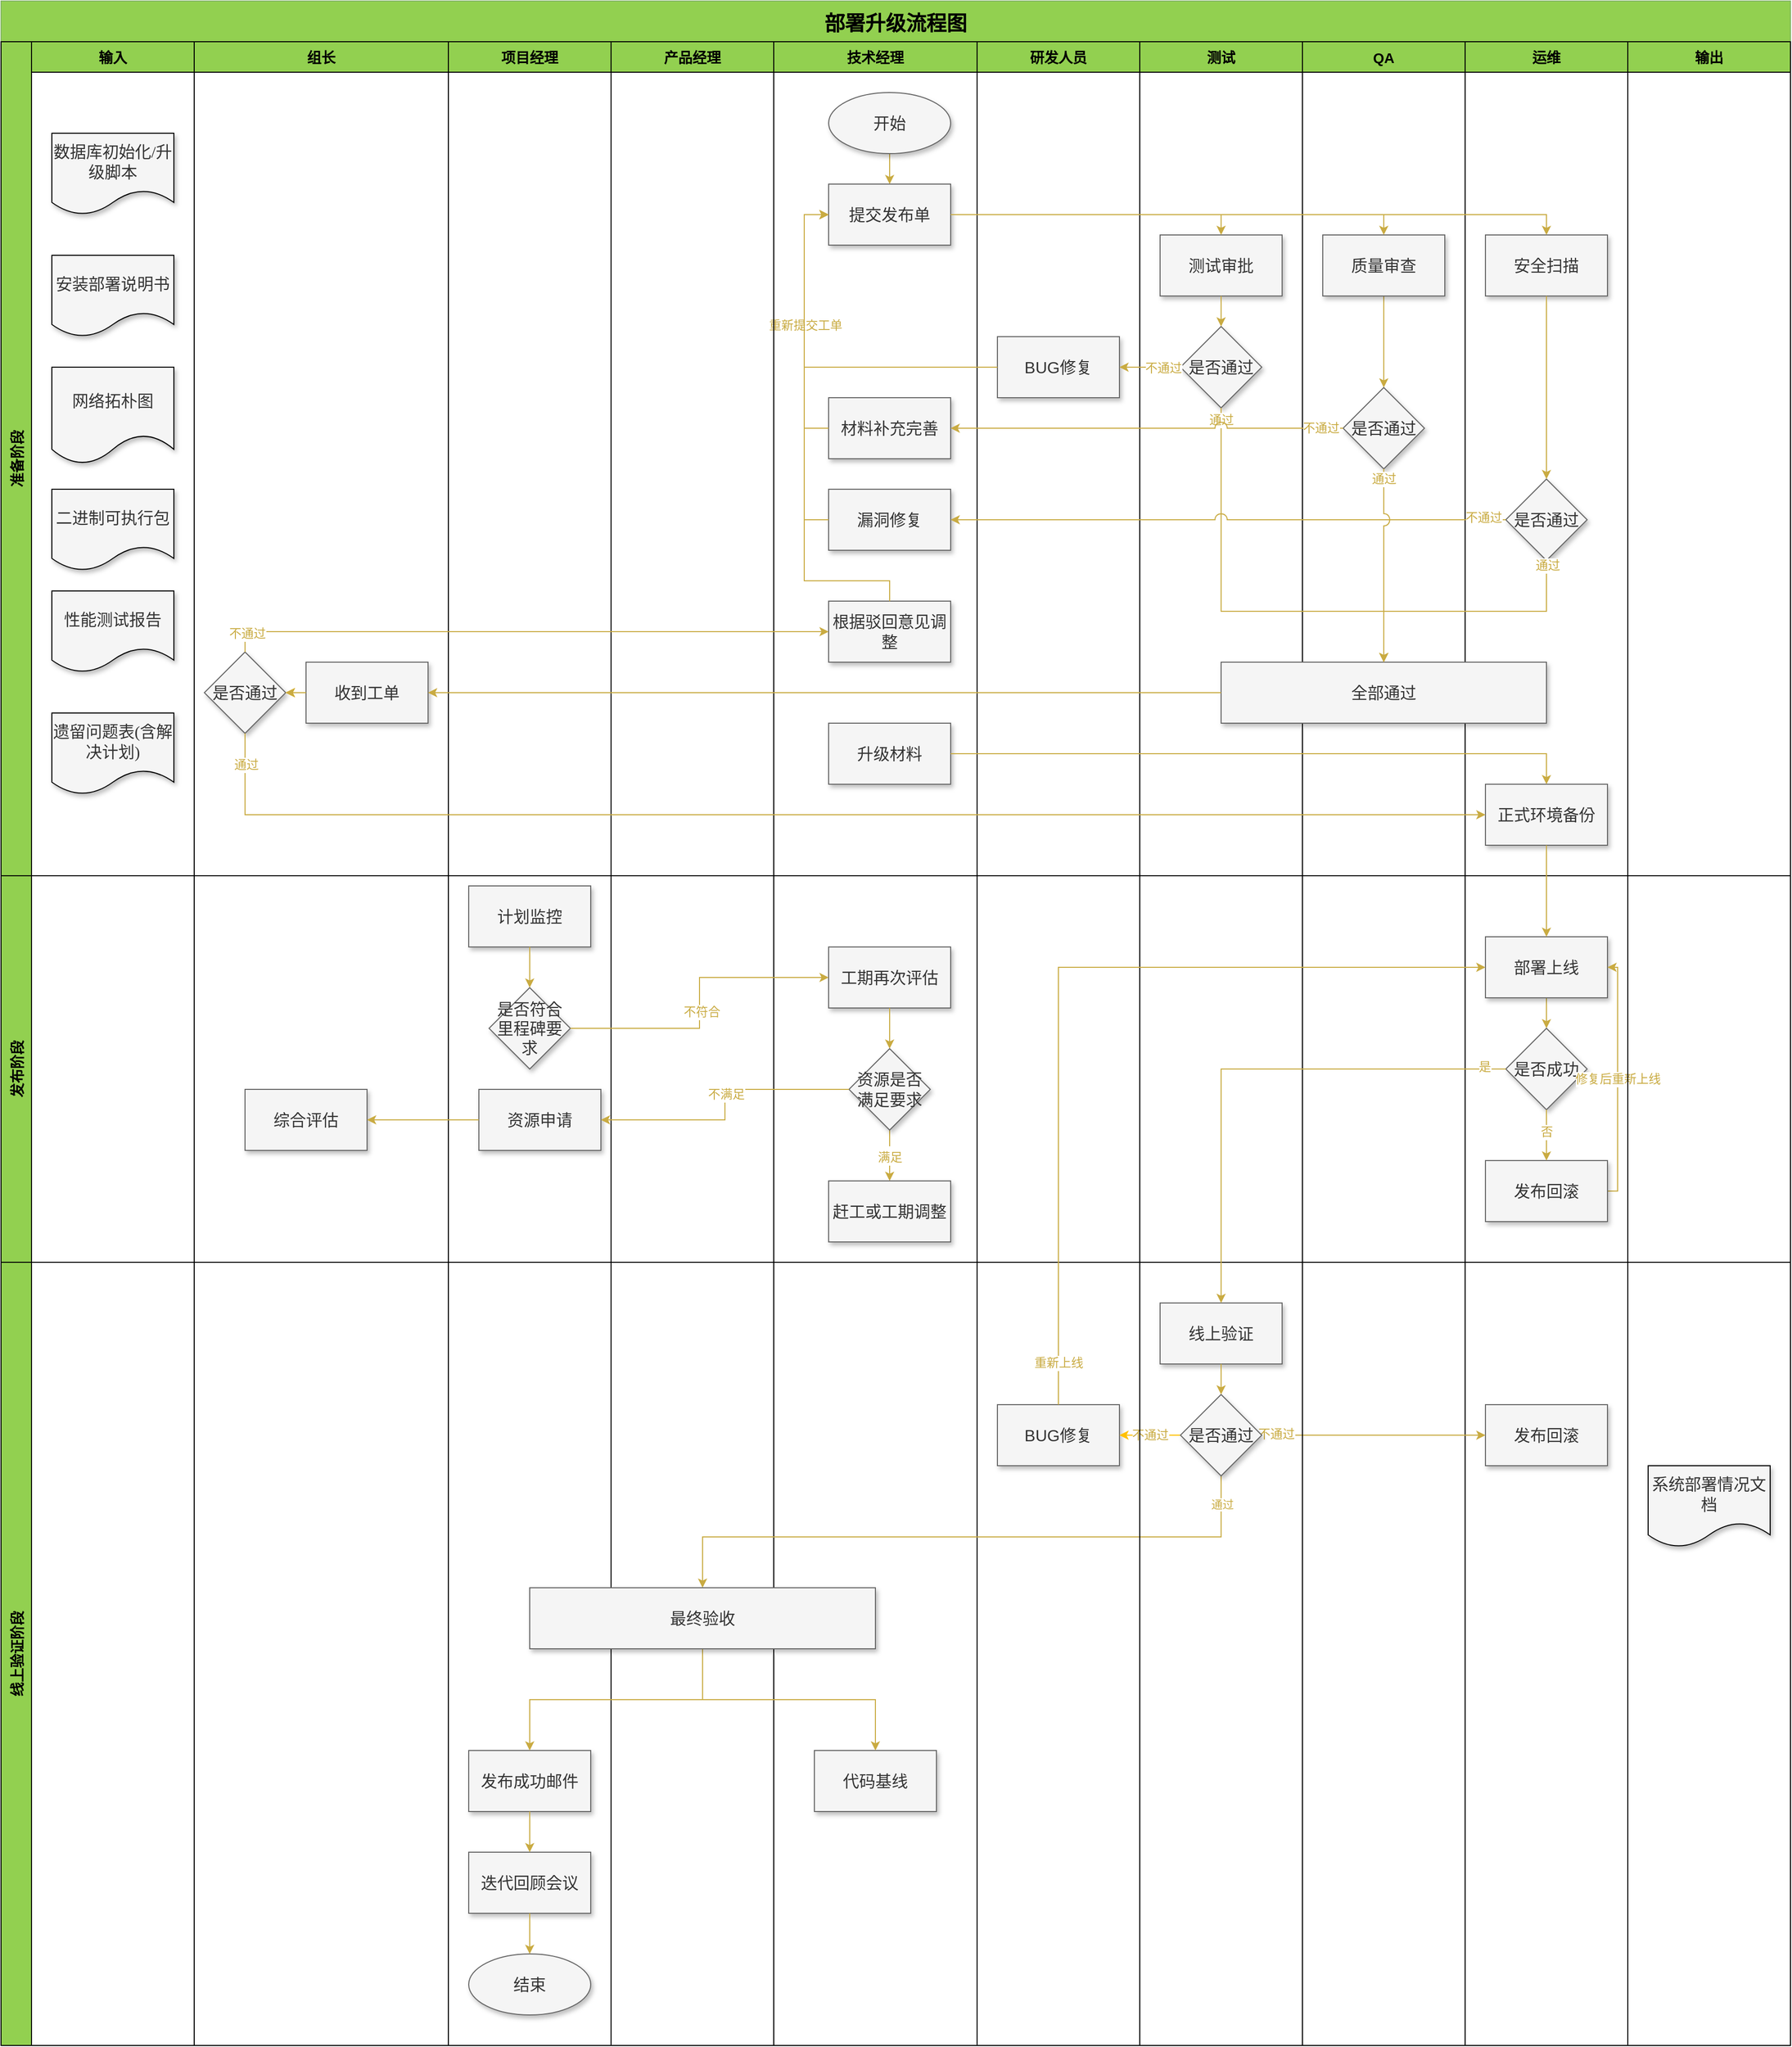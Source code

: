 <mxfile version="20.5.3" type="github">
  <diagram id="Nbi2OOFG4A7icGLgDpQb" name="第 1 页">
    <mxGraphModel dx="2253" dy="771" grid="1" gridSize="10" guides="1" tooltips="1" connect="1" arrows="1" fold="1" page="1" pageScale="1" pageWidth="827" pageHeight="1169" background="none" math="0" shadow="0">
      <root>
        <mxCell id="0" />
        <mxCell id="1" parent="0" />
        <mxCell id="kk27pRFW-uQP8ShshRhL-2" value="部署升级流程图" style="swimlane;childLayout=stackLayout;resizeParent=1;resizeParentMax=0;horizontal=1;startSize=40;horizontalStack=0;fillColor=#92D050;strokeColor=#82b366;fontSize=20;spacingTop=4;spacingBottom=4;swimlaneFillColor=none;arcSize=15;perimeterSpacing=0;gradientColor=none;spacing=2;" parent="1" vertex="1">
          <mxGeometry x="-460" y="50" width="1760" height="2010" as="geometry">
            <mxRectangle x="220" y="250" width="100" height="30" as="alternateBounds" />
          </mxGeometry>
        </mxCell>
        <mxCell id="kk27pRFW-uQP8ShshRhL-3" value="准备阶段" style="swimlane;startSize=30;horizontal=0;fillColor=#92D050;fontSize=14;" parent="kk27pRFW-uQP8ShshRhL-2" vertex="1">
          <mxGeometry y="40" width="1760" height="820" as="geometry" />
        </mxCell>
        <mxCell id="kk27pRFW-uQP8ShshRhL-10" value="技术经理" style="swimlane;fillColor=#92D050;fontSize=14;startSize=30;" parent="kk27pRFW-uQP8ShshRhL-3" vertex="1">
          <mxGeometry x="760" width="200" height="820" as="geometry" />
        </mxCell>
        <mxCell id="OawIMf_CP--zUOg47wnV-19" value="" style="edgeStyle=orthogonalEdgeStyle;rounded=0;orthogonalLoop=1;jettySize=auto;html=1;strokeColor=#C9AB42;" parent="kk27pRFW-uQP8ShshRhL-10" source="OawIMf_CP--zUOg47wnV-17" target="OawIMf_CP--zUOg47wnV-18" edge="1">
          <mxGeometry relative="1" as="geometry" />
        </mxCell>
        <mxCell id="OawIMf_CP--zUOg47wnV-17" value="&lt;font data-font-src=&quot;https://fonts.cdnfonts.com/s/62899/chinese.msyh.woff&quot; face=&quot;Microsoft YaHei-2&quot; style=&quot;font-size: 16px;&quot;&gt;开始&lt;/font&gt;" style="ellipse;whiteSpace=wrap;html=1;shadow=1;sketch=0;fillColor=#f5f5f5;fontColor=#333333;strokeColor=#666666;" parent="kk27pRFW-uQP8ShshRhL-10" vertex="1">
          <mxGeometry x="54" y="50" width="120" height="60" as="geometry" />
        </mxCell>
        <mxCell id="OawIMf_CP--zUOg47wnV-18" value="&lt;font data-font-src=&quot;https://fonts.cdnfonts.com/s/62899/chinese.msyh.woff&quot; face=&quot;Microsoft YaHei-2&quot; style=&quot;font-size: 16px;&quot;&gt;提交发布单&lt;/font&gt;" style="whiteSpace=wrap;html=1;shadow=1;fillColor=#f5f5f5;fontColor=#333333;strokeColor=#666666;" parent="kk27pRFW-uQP8ShshRhL-10" vertex="1">
          <mxGeometry x="54" y="140" width="120" height="60" as="geometry" />
        </mxCell>
        <mxCell id="OawIMf_CP--zUOg47wnV-43" value="&lt;font data-font-src=&quot;https://fonts.cdnfonts.com/s/62899/chinese.msyh.woff&quot; face=&quot;Microsoft YaHei-2&quot; style=&quot;font-size: 16px;&quot;&gt;材料补充完善&lt;/font&gt;" style="whiteSpace=wrap;html=1;fillColor=#f5f5f5;strokeColor=#666666;fontColor=#333333;shadow=1;" parent="kk27pRFW-uQP8ShshRhL-10" vertex="1">
          <mxGeometry x="54" y="350" width="120" height="60" as="geometry" />
        </mxCell>
        <mxCell id="OawIMf_CP--zUOg47wnV-46" value="&lt;font style=&quot;font-size: 16px;&quot;&gt;漏洞修复&lt;/font&gt;" style="whiteSpace=wrap;html=1;fillColor=#f5f5f5;strokeColor=#666666;fontColor=#333333;shadow=1;" parent="kk27pRFW-uQP8ShshRhL-10" vertex="1">
          <mxGeometry x="54" y="440" width="120" height="60" as="geometry" />
        </mxCell>
        <mxCell id="OawIMf_CP--zUOg47wnV-62" value="&lt;font style=&quot;font-size: 16px;&quot;&gt;根据驳回意见调整&lt;/font&gt;" style="whiteSpace=wrap;html=1;fillColor=#f5f5f5;strokeColor=#666666;fontColor=#333333;shadow=1;" parent="kk27pRFW-uQP8ShshRhL-10" vertex="1">
          <mxGeometry x="54" y="550" width="120" height="60" as="geometry" />
        </mxCell>
        <mxCell id="OawIMf_CP--zUOg47wnV-69" value="&lt;font style=&quot;font-size: 16px;&quot;&gt;升级材料&lt;/font&gt;" style="whiteSpace=wrap;html=1;fillColor=#f5f5f5;strokeColor=#666666;fontColor=#333333;shadow=1;" parent="kk27pRFW-uQP8ShshRhL-10" vertex="1">
          <mxGeometry x="54" y="670" width="120" height="60" as="geometry" />
        </mxCell>
        <mxCell id="OawIMf_CP--zUOg47wnV-64" style="edgeStyle=orthogonalEdgeStyle;rounded=0;jumpStyle=arc;jumpSize=12;orthogonalLoop=1;jettySize=auto;html=1;exitX=0.5;exitY=0;exitDx=0;exitDy=0;strokeColor=#C9AB42;fontSize=12;fontColor=#FFC000;entryX=0;entryY=0.5;entryDx=0;entryDy=0;" parent="kk27pRFW-uQP8ShshRhL-10" source="OawIMf_CP--zUOg47wnV-62" target="OawIMf_CP--zUOg47wnV-18" edge="1">
          <mxGeometry relative="1" as="geometry">
            <mxPoint x="20" y="240" as="targetPoint" />
            <Array as="points">
              <mxPoint x="114" y="530" />
              <mxPoint x="30" y="530" />
              <mxPoint x="30" y="170" />
            </Array>
          </mxGeometry>
        </mxCell>
        <mxCell id="OawIMf_CP--zUOg47wnV-55" style="edgeStyle=orthogonalEdgeStyle;rounded=0;jumpStyle=arc;jumpSize=12;orthogonalLoop=1;jettySize=auto;html=1;exitX=0;exitY=0.5;exitDx=0;exitDy=0;strokeColor=#C9AB42;fontSize=12;fontColor=#FFC000;entryX=0;entryY=0.5;entryDx=0;entryDy=0;" parent="kk27pRFW-uQP8ShshRhL-10" source="OawIMf_CP--zUOg47wnV-43" target="OawIMf_CP--zUOg47wnV-18" edge="1">
          <mxGeometry relative="1" as="geometry">
            <mxPoint x="20" y="240" as="targetPoint" />
            <Array as="points">
              <mxPoint x="30" y="380" />
              <mxPoint x="30" y="170" />
            </Array>
          </mxGeometry>
        </mxCell>
        <mxCell id="OawIMf_CP--zUOg47wnV-56" value="重新提交工单" style="edgeLabel;html=1;align=center;verticalAlign=middle;resizable=0;points=[];fontSize=12;fontColor=#C9AB42;" parent="OawIMf_CP--zUOg47wnV-55" vertex="1" connectable="0">
          <mxGeometry x="-0.032" y="-1" relative="1" as="geometry">
            <mxPoint as="offset" />
          </mxGeometry>
        </mxCell>
        <mxCell id="OawIMf_CP--zUOg47wnV-54" style="edgeStyle=orthogonalEdgeStyle;rounded=0;jumpStyle=arc;jumpSize=12;orthogonalLoop=1;jettySize=auto;html=1;exitX=0;exitY=0.5;exitDx=0;exitDy=0;strokeColor=#C9AB42;fontSize=12;fontColor=#FFC000;" parent="kk27pRFW-uQP8ShshRhL-10" source="OawIMf_CP--zUOg47wnV-46" target="OawIMf_CP--zUOg47wnV-18" edge="1">
          <mxGeometry relative="1" as="geometry">
            <mxPoint x="60" y="170" as="targetPoint" />
            <Array as="points">
              <mxPoint x="30" y="470" />
              <mxPoint x="30" y="170" />
            </Array>
          </mxGeometry>
        </mxCell>
        <mxCell id="kk27pRFW-uQP8ShshRhL-17" value="研发人员" style="swimlane;fillColor=#92D050;fontSize=14;startSize=30;" parent="kk27pRFW-uQP8ShshRhL-3" vertex="1">
          <mxGeometry x="960" width="160" height="820" as="geometry" />
        </mxCell>
        <mxCell id="OawIMf_CP--zUOg47wnV-38" value="&lt;font style=&quot;font-size: 16px;&quot;&gt;BUG修复&lt;/font&gt;" style="whiteSpace=wrap;html=1;fillColor=#f5f5f5;strokeColor=#666666;fontColor=#333333;shadow=1;" parent="kk27pRFW-uQP8ShshRhL-17" vertex="1">
          <mxGeometry x="20" y="290" width="120" height="60" as="geometry" />
        </mxCell>
        <mxCell id="kk27pRFW-uQP8ShshRhL-18" value="测试" style="swimlane;fillColor=#92D050;fontSize=14;startSize=30;" parent="kk27pRFW-uQP8ShshRhL-3" vertex="1">
          <mxGeometry x="1120" width="160" height="820" as="geometry" />
        </mxCell>
        <mxCell id="OawIMf_CP--zUOg47wnV-20" value="&lt;font style=&quot;font-size: 16px;&quot;&gt;测试审批&lt;/font&gt;" style="whiteSpace=wrap;html=1;fillColor=#f5f5f5;strokeColor=#666666;fontColor=#333333;shadow=1;" parent="kk27pRFW-uQP8ShshRhL-18" vertex="1">
          <mxGeometry x="20" y="190" width="120" height="60" as="geometry" />
        </mxCell>
        <mxCell id="OawIMf_CP--zUOg47wnV-26" value="&lt;font style=&quot;font-size: 16px;&quot;&gt;是否通过&lt;/font&gt;" style="rhombus;whiteSpace=wrap;html=1;fillColor=#f5f5f5;strokeColor=#666666;fontColor=#333333;shadow=1;" parent="kk27pRFW-uQP8ShshRhL-18" vertex="1">
          <mxGeometry x="40" y="280" width="80" height="80" as="geometry" />
        </mxCell>
        <mxCell id="OawIMf_CP--zUOg47wnV-27" value="" style="edgeStyle=orthogonalEdgeStyle;rounded=0;orthogonalLoop=1;jettySize=auto;html=1;strokeColor=#C9AB42;" parent="kk27pRFW-uQP8ShshRhL-18" source="OawIMf_CP--zUOg47wnV-20" target="OawIMf_CP--zUOg47wnV-26" edge="1">
          <mxGeometry relative="1" as="geometry" />
        </mxCell>
        <mxCell id="kk27pRFW-uQP8ShshRhL-19" value="运维" style="swimlane;fillColor=#92D050;fontSize=14;startSize=30;" parent="kk27pRFW-uQP8ShshRhL-3" vertex="1">
          <mxGeometry x="1440" width="160" height="820" as="geometry" />
        </mxCell>
        <mxCell id="OawIMf_CP--zUOg47wnV-24" value="&lt;font style=&quot;font-size: 16px;&quot;&gt;安全扫描&lt;/font&gt;" style="whiteSpace=wrap;html=1;fillColor=#f5f5f5;strokeColor=#666666;fontColor=#333333;shadow=1;" parent="kk27pRFW-uQP8ShshRhL-19" vertex="1">
          <mxGeometry x="20" y="190" width="120" height="60" as="geometry" />
        </mxCell>
        <mxCell id="OawIMf_CP--zUOg47wnV-30" value="&lt;font style=&quot;font-size: 16px;&quot;&gt;是否通过&lt;/font&gt;" style="rhombus;whiteSpace=wrap;html=1;fillColor=#f5f5f5;strokeColor=#666666;fontColor=#333333;shadow=1;" parent="kk27pRFW-uQP8ShshRhL-19" vertex="1">
          <mxGeometry x="40" y="430" width="80" height="80" as="geometry" />
        </mxCell>
        <mxCell id="OawIMf_CP--zUOg47wnV-31" value="" style="edgeStyle=orthogonalEdgeStyle;rounded=0;orthogonalLoop=1;jettySize=auto;html=1;strokeColor=#C9AB42;" parent="kk27pRFW-uQP8ShshRhL-19" source="OawIMf_CP--zUOg47wnV-24" target="OawIMf_CP--zUOg47wnV-30" edge="1">
          <mxGeometry relative="1" as="geometry" />
        </mxCell>
        <mxCell id="OawIMf_CP--zUOg47wnV-67" value="&lt;font style=&quot;font-size: 16px;&quot;&gt;正式环境备份&lt;/font&gt;" style="whiteSpace=wrap;html=1;fillColor=#f5f5f5;strokeColor=#666666;fontColor=#333333;shadow=1;" parent="kk27pRFW-uQP8ShshRhL-19" vertex="1">
          <mxGeometry x="20" y="730" width="120" height="60" as="geometry" />
        </mxCell>
        <mxCell id="kk27pRFW-uQP8ShshRhL-20" value="QA" style="swimlane;fillColor=#92D050;fontSize=14;startSize=30;" parent="kk27pRFW-uQP8ShshRhL-3" vertex="1">
          <mxGeometry x="1280" width="160" height="820" as="geometry" />
        </mxCell>
        <mxCell id="OawIMf_CP--zUOg47wnV-29" value="" style="edgeStyle=orthogonalEdgeStyle;rounded=0;orthogonalLoop=1;jettySize=auto;html=1;strokeColor=#C9AB42;" parent="kk27pRFW-uQP8ShshRhL-20" source="OawIMf_CP--zUOg47wnV-22" target="OawIMf_CP--zUOg47wnV-28" edge="1">
          <mxGeometry relative="1" as="geometry" />
        </mxCell>
        <mxCell id="OawIMf_CP--zUOg47wnV-22" value="&lt;font style=&quot;font-size: 16px;&quot;&gt;质量审查&lt;/font&gt;" style="whiteSpace=wrap;html=1;fillColor=#f5f5f5;strokeColor=#666666;fontColor=#333333;shadow=1;" parent="kk27pRFW-uQP8ShshRhL-20" vertex="1">
          <mxGeometry x="20" y="190" width="120" height="60" as="geometry" />
        </mxCell>
        <mxCell id="OawIMf_CP--zUOg47wnV-28" value="&lt;font style=&quot;font-size: 16px;&quot;&gt;是否通过&lt;/font&gt;" style="rhombus;whiteSpace=wrap;html=1;fillColor=#f5f5f5;strokeColor=#666666;fontColor=#333333;shadow=1;" parent="kk27pRFW-uQP8ShshRhL-20" vertex="1">
          <mxGeometry x="40" y="340" width="80" height="80" as="geometry" />
        </mxCell>
        <mxCell id="OawIMf_CP--zUOg47wnV-260" value="&lt;font style=&quot;font-size: 16px;&quot;&gt;全部通过&lt;/font&gt;" style="whiteSpace=wrap;html=1;fillColor=#f5f5f5;strokeColor=#666666;fontColor=#333333;shadow=1;" parent="kk27pRFW-uQP8ShshRhL-20" vertex="1">
          <mxGeometry x="-80" y="610" width="320" height="60" as="geometry" />
        </mxCell>
        <mxCell id="OawIMf_CP--zUOg47wnV-10" value="项目经理" style="swimlane;fillColor=#92D050;fontSize=14;startSize=30;" parent="kk27pRFW-uQP8ShshRhL-3" vertex="1">
          <mxGeometry x="440" width="160" height="820" as="geometry" />
        </mxCell>
        <mxCell id="OawIMf_CP--zUOg47wnV-11" value="产品经理" style="swimlane;fillColor=#92D050;fontSize=14;startSize=30;" parent="kk27pRFW-uQP8ShshRhL-3" vertex="1">
          <mxGeometry x="600" width="160" height="820" as="geometry" />
        </mxCell>
        <mxCell id="OawIMf_CP--zUOg47wnV-12" value="输入" style="swimlane;startSize=30;fillColor=#92D050;fontSize=14;" parent="kk27pRFW-uQP8ShshRhL-3" vertex="1">
          <mxGeometry x="30" width="160" height="820" as="geometry" />
        </mxCell>
        <mxCell id="OawIMf_CP--zUOg47wnV-246" value="&lt;font face=&quot;Microsoft YaHei-2&quot; data-font-src=&quot;https://fonts.cdnfonts.com/s/62899/chinese.msyh.woff&quot; style=&quot;font-size: 16px;&quot; color=&quot;#333333&quot;&gt;数据库初始化/升级脚本&lt;/font&gt;" style="shape=document;whiteSpace=wrap;html=1;boundedLbl=1;shadow=1;sketch=0;fontSize=12;fontColor=#FFC000;fillColor=#F5F5F5;" parent="OawIMf_CP--zUOg47wnV-12" vertex="1">
          <mxGeometry x="20" y="90" width="120" height="80" as="geometry" />
        </mxCell>
        <mxCell id="OawIMf_CP--zUOg47wnV-247" value="&lt;font face=&quot;Microsoft YaHei-2&quot; data-font-src=&quot;https://fonts.cdnfonts.com/s/62899/chinese.msyh.woff&quot; style=&quot;font-size: 16px;&quot; color=&quot;#333333&quot;&gt;安装部署说明书&lt;/font&gt;" style="shape=document;whiteSpace=wrap;html=1;boundedLbl=1;shadow=1;sketch=0;fontSize=12;fontColor=#FFC000;fillColor=#F5F5F5;" parent="OawIMf_CP--zUOg47wnV-12" vertex="1">
          <mxGeometry x="20" y="210" width="120" height="80" as="geometry" />
        </mxCell>
        <mxCell id="OawIMf_CP--zUOg47wnV-248" value="&lt;font face=&quot;Microsoft YaHei-2&quot; data-font-src=&quot;https://fonts.cdnfonts.com/s/62899/chinese.msyh.woff&quot; style=&quot;font-size: 16px;&quot; color=&quot;#333333&quot;&gt;网络拓朴图&lt;/font&gt;" style="shape=document;whiteSpace=wrap;html=1;boundedLbl=1;shadow=1;sketch=0;fontSize=12;fontColor=#FFC000;fillColor=#F5F5F5;" parent="OawIMf_CP--zUOg47wnV-12" vertex="1">
          <mxGeometry x="20" y="320" width="120" height="95" as="geometry" />
        </mxCell>
        <mxCell id="OawIMf_CP--zUOg47wnV-249" value="&lt;font face=&quot;Microsoft YaHei-2&quot; data-font-src=&quot;https://fonts.cdnfonts.com/s/62899/chinese.msyh.woff&quot; style=&quot;font-size: 16px;&quot; color=&quot;#333333&quot;&gt;二进制可执行包&lt;/font&gt;" style="shape=document;whiteSpace=wrap;html=1;boundedLbl=1;shadow=1;sketch=0;fontSize=12;fontColor=#FFC000;fillColor=#F5F5F5;" parent="OawIMf_CP--zUOg47wnV-12" vertex="1">
          <mxGeometry x="20" y="440" width="120" height="80" as="geometry" />
        </mxCell>
        <mxCell id="OawIMf_CP--zUOg47wnV-250" value="&lt;font face=&quot;Microsoft YaHei-2&quot; data-font-src=&quot;https://fonts.cdnfonts.com/s/62899/chinese.msyh.woff&quot; style=&quot;font-size: 16px;&quot; color=&quot;#333333&quot;&gt;性能测试报告&lt;/font&gt;" style="shape=document;whiteSpace=wrap;html=1;boundedLbl=1;shadow=1;sketch=0;fontSize=12;fontColor=#FFC000;fillColor=#F5F5F5;" parent="OawIMf_CP--zUOg47wnV-12" vertex="1">
          <mxGeometry x="20" y="540" width="120" height="80" as="geometry" />
        </mxCell>
        <mxCell id="OawIMf_CP--zUOg47wnV-251" value="&lt;font face=&quot;Microsoft YaHei-2&quot; data-font-src=&quot;https://fonts.cdnfonts.com/s/62899/chinese.msyh.woff&quot; style=&quot;font-size: 16px;&quot; color=&quot;#333333&quot;&gt;遗留问题表(含解决计划)&lt;/font&gt;" style="shape=document;whiteSpace=wrap;html=1;boundedLbl=1;shadow=1;sketch=0;fontSize=12;fontColor=#FFC000;fillColor=#F5F5F5;" parent="OawIMf_CP--zUOg47wnV-12" vertex="1">
          <mxGeometry x="20" y="660" width="120" height="80" as="geometry" />
        </mxCell>
        <mxCell id="OawIMf_CP--zUOg47wnV-13" value="输出" style="swimlane;fillColor=#92D050;fontSize=14;startSize=30;" parent="kk27pRFW-uQP8ShshRhL-3" vertex="1">
          <mxGeometry x="1600" width="160" height="820" as="geometry" />
        </mxCell>
        <mxCell id="OawIMf_CP--zUOg47wnV-14" value="组长" style="swimlane;startSize=30;fillColor=#92D050;fontSize=14;" parent="kk27pRFW-uQP8ShshRhL-3" vertex="1">
          <mxGeometry x="190" width="250" height="820" as="geometry" />
        </mxCell>
        <mxCell id="OawIMf_CP--zUOg47wnV-61" value="" style="edgeStyle=orthogonalEdgeStyle;rounded=0;jumpStyle=arc;jumpSize=12;orthogonalLoop=1;jettySize=auto;html=1;strokeColor=#FFC000;fontSize=12;fontColor=#FFC000;" parent="OawIMf_CP--zUOg47wnV-14" source="OawIMf_CP--zUOg47wnV-32" target="OawIMf_CP--zUOg47wnV-36" edge="1">
          <mxGeometry relative="1" as="geometry" />
        </mxCell>
        <mxCell id="OawIMf_CP--zUOg47wnV-263" value="" style="edgeStyle=orthogonalEdgeStyle;rounded=0;jumpStyle=arc;jumpSize=12;orthogonalLoop=1;jettySize=auto;html=1;strokeColor=#FFC000;fontFamily=Microsoft YaHei-2;fontSource=https%3A%2F%2Ffonts.cdnfonts.com%2Fs%2F62899%2Fchinese.msyh.woff;fontSize=16;fontColor=#333333;" parent="OawIMf_CP--zUOg47wnV-14" source="OawIMf_CP--zUOg47wnV-32" target="OawIMf_CP--zUOg47wnV-36" edge="1">
          <mxGeometry relative="1" as="geometry" />
        </mxCell>
        <mxCell id="OawIMf_CP--zUOg47wnV-32" value="&lt;font face=&quot;Microsoft YaHei-2&quot; data-font-src=&quot;https://fonts.cdnfonts.com/s/62899/chinese.msyh.woff&quot; style=&quot;font-size: 16px;&quot;&gt;收到工单&lt;/font&gt;" style="whiteSpace=wrap;html=1;fillColor=#f5f5f5;strokeColor=#666666;fontColor=#333333;shadow=1;" parent="OawIMf_CP--zUOg47wnV-14" vertex="1">
          <mxGeometry x="110" y="610" width="120" height="60" as="geometry" />
        </mxCell>
        <mxCell id="OawIMf_CP--zUOg47wnV-36" value="&lt;font face=&quot;Microsoft YaHei-2&quot; style=&quot;font-size: 16px;&quot; data-font-src=&quot;https://fonts.cdnfonts.com/s/62899/chinese.msyh.woff&quot;&gt;是否通过&lt;/font&gt;" style="rhombus;whiteSpace=wrap;html=1;fillColor=#f5f5f5;strokeColor=#666666;fontColor=#333333;shadow=1;" parent="OawIMf_CP--zUOg47wnV-14" vertex="1">
          <mxGeometry x="10" y="600" width="80" height="80" as="geometry" />
        </mxCell>
        <mxCell id="OawIMf_CP--zUOg47wnV-37" value="" style="edgeStyle=orthogonalEdgeStyle;rounded=0;orthogonalLoop=1;jettySize=auto;html=1;strokeColor=#C9AB42;fontSize=20;" parent="OawIMf_CP--zUOg47wnV-14" source="OawIMf_CP--zUOg47wnV-32" target="OawIMf_CP--zUOg47wnV-36" edge="1">
          <mxGeometry relative="1" as="geometry" />
        </mxCell>
        <mxCell id="OawIMf_CP--zUOg47wnV-21" value="" style="edgeStyle=orthogonalEdgeStyle;rounded=0;orthogonalLoop=1;jettySize=auto;html=1;strokeColor=#C9AB42;jumpStyle=arc;jumpSize=12;" parent="kk27pRFW-uQP8ShshRhL-3" source="OawIMf_CP--zUOg47wnV-18" target="OawIMf_CP--zUOg47wnV-20" edge="1">
          <mxGeometry relative="1" as="geometry">
            <Array as="points">
              <mxPoint x="1200" y="170" />
            </Array>
          </mxGeometry>
        </mxCell>
        <mxCell id="OawIMf_CP--zUOg47wnV-23" value="" style="edgeStyle=orthogonalEdgeStyle;rounded=0;orthogonalLoop=1;jettySize=auto;html=1;strokeColor=#C9AB42;entryX=0.5;entryY=0;entryDx=0;entryDy=0;jumpStyle=arc;jumpSize=12;" parent="kk27pRFW-uQP8ShshRhL-3" source="OawIMf_CP--zUOg47wnV-18" target="OawIMf_CP--zUOg47wnV-22" edge="1">
          <mxGeometry relative="1" as="geometry" />
        </mxCell>
        <mxCell id="OawIMf_CP--zUOg47wnV-25" value="" style="edgeStyle=orthogonalEdgeStyle;rounded=0;orthogonalLoop=1;jettySize=auto;html=1;strokeColor=#C9AB42;jumpStyle=arc;jumpSize=12;" parent="kk27pRFW-uQP8ShshRhL-3" source="OawIMf_CP--zUOg47wnV-18" target="OawIMf_CP--zUOg47wnV-24" edge="1">
          <mxGeometry relative="1" as="geometry">
            <Array as="points">
              <mxPoint x="1520" y="170" />
            </Array>
          </mxGeometry>
        </mxCell>
        <mxCell id="OawIMf_CP--zUOg47wnV-33" value="" style="edgeStyle=orthogonalEdgeStyle;rounded=0;orthogonalLoop=1;jettySize=auto;html=1;strokeColor=#C9AB42;fontSize=20;" parent="kk27pRFW-uQP8ShshRhL-3" source="OawIMf_CP--zUOg47wnV-26" edge="1">
          <mxGeometry relative="1" as="geometry">
            <mxPoint x="1360" y="610" as="targetPoint" />
            <Array as="points">
              <mxPoint x="1200" y="560" />
              <mxPoint x="1360" y="560" />
            </Array>
          </mxGeometry>
        </mxCell>
        <mxCell id="OawIMf_CP--zUOg47wnV-50" value="通过" style="edgeLabel;html=1;align=center;verticalAlign=middle;resizable=0;points=[];fontSize=12;fontColor=#C9AB42;" parent="OawIMf_CP--zUOg47wnV-33" vertex="1" connectable="0">
          <mxGeometry x="-0.944" relative="1" as="geometry">
            <mxPoint as="offset" />
          </mxGeometry>
        </mxCell>
        <mxCell id="OawIMf_CP--zUOg47wnV-39" value="" style="edgeStyle=orthogonalEdgeStyle;rounded=0;orthogonalLoop=1;jettySize=auto;html=1;strokeColor=#C9AB42;fontSize=20;" parent="kk27pRFW-uQP8ShshRhL-3" source="OawIMf_CP--zUOg47wnV-26" target="OawIMf_CP--zUOg47wnV-38" edge="1">
          <mxGeometry relative="1" as="geometry" />
        </mxCell>
        <mxCell id="OawIMf_CP--zUOg47wnV-42" value="不通过" style="edgeLabel;html=1;align=center;verticalAlign=middle;resizable=0;points=[];fontSize=12;fontColor=#C9AB42;" parent="OawIMf_CP--zUOg47wnV-39" vertex="1" connectable="0">
          <mxGeometry x="-0.42" y="1" relative="1" as="geometry">
            <mxPoint as="offset" />
          </mxGeometry>
        </mxCell>
        <mxCell id="OawIMf_CP--zUOg47wnV-40" style="edgeStyle=orthogonalEdgeStyle;rounded=0;orthogonalLoop=1;jettySize=auto;html=1;exitX=0;exitY=0.5;exitDx=0;exitDy=0;strokeColor=#C9AB42;fontSize=20;entryX=0;entryY=0.5;entryDx=0;entryDy=0;" parent="kk27pRFW-uQP8ShshRhL-3" source="OawIMf_CP--zUOg47wnV-38" target="OawIMf_CP--zUOg47wnV-18" edge="1">
          <mxGeometry relative="1" as="geometry">
            <mxPoint x="1010" y="210" as="targetPoint" />
            <Array as="points">
              <mxPoint x="790" y="320" />
              <mxPoint x="790" y="170" />
            </Array>
          </mxGeometry>
        </mxCell>
        <mxCell id="OawIMf_CP--zUOg47wnV-44" value="" style="edgeStyle=orthogonalEdgeStyle;rounded=0;orthogonalLoop=1;jettySize=auto;html=1;strokeColor=#C9AB42;fontSize=12;fontColor=#FFC000;jumpStyle=arc;jumpSize=12;" parent="kk27pRFW-uQP8ShshRhL-3" source="OawIMf_CP--zUOg47wnV-28" target="OawIMf_CP--zUOg47wnV-43" edge="1">
          <mxGeometry relative="1" as="geometry" />
        </mxCell>
        <mxCell id="OawIMf_CP--zUOg47wnV-45" value="不通过" style="edgeLabel;html=1;align=center;verticalAlign=middle;resizable=0;points=[];fontSize=12;fontColor=#C9AB42;" parent="OawIMf_CP--zUOg47wnV-44" vertex="1" connectable="0">
          <mxGeometry x="-0.885" relative="1" as="geometry">
            <mxPoint as="offset" />
          </mxGeometry>
        </mxCell>
        <mxCell id="OawIMf_CP--zUOg47wnV-47" value="" style="edgeStyle=orthogonalEdgeStyle;rounded=0;orthogonalLoop=1;jettySize=auto;html=1;strokeColor=#C9AB42;fontSize=12;fontColor=#FFC000;jumpStyle=arc;jumpSize=12;" parent="kk27pRFW-uQP8ShshRhL-3" source="OawIMf_CP--zUOg47wnV-30" target="OawIMf_CP--zUOg47wnV-46" edge="1">
          <mxGeometry relative="1" as="geometry" />
        </mxCell>
        <mxCell id="OawIMf_CP--zUOg47wnV-48" value="不通过" style="edgeLabel;html=1;align=center;verticalAlign=middle;resizable=0;points=[];fontSize=12;fontColor=#C9AB42;" parent="OawIMf_CP--zUOg47wnV-47" vertex="1" connectable="0">
          <mxGeometry x="-0.917" y="-2" relative="1" as="geometry">
            <mxPoint as="offset" />
          </mxGeometry>
        </mxCell>
        <mxCell id="OawIMf_CP--zUOg47wnV-49" style="edgeStyle=orthogonalEdgeStyle;rounded=0;jumpStyle=arc;jumpSize=12;orthogonalLoop=1;jettySize=auto;html=1;exitX=0.5;exitY=1;exitDx=0;exitDy=0;strokeColor=#C9AB42;fontSize=12;fontColor=#FFC000;" parent="kk27pRFW-uQP8ShshRhL-3" source="OawIMf_CP--zUOg47wnV-28" edge="1">
          <mxGeometry relative="1" as="geometry">
            <mxPoint x="1360" y="610" as="targetPoint" />
          </mxGeometry>
        </mxCell>
        <mxCell id="OawIMf_CP--zUOg47wnV-51" value="通过" style="edgeLabel;html=1;align=center;verticalAlign=middle;resizable=0;points=[];fontSize=12;fontColor=#C9AB42;" parent="OawIMf_CP--zUOg47wnV-49" vertex="1" connectable="0">
          <mxGeometry x="-0.896" relative="1" as="geometry">
            <mxPoint as="offset" />
          </mxGeometry>
        </mxCell>
        <mxCell id="OawIMf_CP--zUOg47wnV-52" style="edgeStyle=orthogonalEdgeStyle;rounded=0;jumpStyle=arc;jumpSize=12;orthogonalLoop=1;jettySize=auto;html=1;exitX=0.5;exitY=1;exitDx=0;exitDy=0;strokeColor=#C9AB42;fontSize=12;fontColor=#FFC000;entryX=0.5;entryY=0;entryDx=0;entryDy=0;" parent="kk27pRFW-uQP8ShshRhL-3" source="OawIMf_CP--zUOg47wnV-30" target="OawIMf_CP--zUOg47wnV-260" edge="1">
          <mxGeometry relative="1" as="geometry">
            <mxPoint x="1040" y="590" as="targetPoint" />
          </mxGeometry>
        </mxCell>
        <mxCell id="OawIMf_CP--zUOg47wnV-53" value="通过" style="edgeLabel;html=1;align=center;verticalAlign=middle;resizable=0;points=[];fontSize=12;fontColor=#C9AB42;" parent="OawIMf_CP--zUOg47wnV-52" vertex="1" connectable="0">
          <mxGeometry x="-0.965" y="1" relative="1" as="geometry">
            <mxPoint as="offset" />
          </mxGeometry>
        </mxCell>
        <mxCell id="OawIMf_CP--zUOg47wnV-63" value="" style="edgeStyle=orthogonalEdgeStyle;rounded=0;jumpStyle=arc;jumpSize=12;orthogonalLoop=1;jettySize=auto;html=1;strokeColor=#C9AB42;fontSize=12;fontColor=#FFC000;exitX=0.5;exitY=0;exitDx=0;exitDy=0;" parent="kk27pRFW-uQP8ShshRhL-3" source="OawIMf_CP--zUOg47wnV-36" target="OawIMf_CP--zUOg47wnV-62" edge="1">
          <mxGeometry relative="1" as="geometry">
            <Array as="points">
              <mxPoint x="240" y="580" />
            </Array>
          </mxGeometry>
        </mxCell>
        <mxCell id="OawIMf_CP--zUOg47wnV-65" value="不通过" style="edgeLabel;html=1;align=center;verticalAlign=middle;resizable=0;points=[];fontSize=12;fontColor=#C9AB42;" parent="OawIMf_CP--zUOg47wnV-63" vertex="1" connectable="0">
          <mxGeometry x="-0.937" y="-2" relative="1" as="geometry">
            <mxPoint as="offset" />
          </mxGeometry>
        </mxCell>
        <mxCell id="OawIMf_CP--zUOg47wnV-68" style="edgeStyle=orthogonalEdgeStyle;rounded=0;jumpStyle=arc;jumpSize=12;orthogonalLoop=1;jettySize=auto;html=1;exitX=0.5;exitY=1;exitDx=0;exitDy=0;strokeColor=#C9AB42;fontSize=12;fontColor=#FFC000;entryX=0;entryY=0.5;entryDx=0;entryDy=0;" parent="kk27pRFW-uQP8ShshRhL-3" source="OawIMf_CP--zUOg47wnV-36" target="OawIMf_CP--zUOg47wnV-67" edge="1">
          <mxGeometry relative="1" as="geometry">
            <mxPoint x="810" y="740" as="targetPoint" />
          </mxGeometry>
        </mxCell>
        <mxCell id="OawIMf_CP--zUOg47wnV-71" value="通过" style="edgeLabel;html=1;align=center;verticalAlign=middle;resizable=0;points=[];fontSize=12;fontColor=#C9AB42;" parent="OawIMf_CP--zUOg47wnV-68" vertex="1" connectable="0">
          <mxGeometry x="-0.952" y="1" relative="1" as="geometry">
            <mxPoint as="offset" />
          </mxGeometry>
        </mxCell>
        <mxCell id="OawIMf_CP--zUOg47wnV-70" style="edgeStyle=orthogonalEdgeStyle;rounded=0;jumpStyle=arc;jumpSize=12;orthogonalLoop=1;jettySize=auto;html=1;exitX=1;exitY=0.5;exitDx=0;exitDy=0;entryX=0.5;entryY=0;entryDx=0;entryDy=0;strokeColor=#C9AB42;fontSize=12;fontColor=#FFC000;" parent="kk27pRFW-uQP8ShshRhL-3" source="OawIMf_CP--zUOg47wnV-69" target="OawIMf_CP--zUOg47wnV-67" edge="1">
          <mxGeometry relative="1" as="geometry" />
        </mxCell>
        <mxCell id="OawIMf_CP--zUOg47wnV-262" style="edgeStyle=orthogonalEdgeStyle;rounded=0;jumpStyle=arc;jumpSize=12;orthogonalLoop=1;jettySize=auto;html=1;exitX=0;exitY=0.5;exitDx=0;exitDy=0;strokeColor=#C9AB42;fontSize=14;fontColor=#333333;entryX=1;entryY=0.5;entryDx=0;entryDy=0;" parent="kk27pRFW-uQP8ShshRhL-3" source="OawIMf_CP--zUOg47wnV-260" target="OawIMf_CP--zUOg47wnV-32" edge="1">
          <mxGeometry relative="1" as="geometry">
            <mxPoint x="680" y="640" as="targetPoint" />
          </mxGeometry>
        </mxCell>
        <mxCell id="OawIMf_CP--zUOg47wnV-72" value="发布阶段" style="swimlane;startSize=30;horizontal=0;fillColor=#92D050;fontSize=14;" parent="kk27pRFW-uQP8ShshRhL-2" vertex="1">
          <mxGeometry y="860" width="1760" height="380" as="geometry" />
        </mxCell>
        <mxCell id="OawIMf_CP--zUOg47wnV-73" value="" style="swimlane;startSize=0;" parent="OawIMf_CP--zUOg47wnV-72" vertex="1">
          <mxGeometry x="760" width="200" height="380" as="geometry" />
        </mxCell>
        <mxCell id="OawIMf_CP--zUOg47wnV-74" value="" style="edgeStyle=orthogonalEdgeStyle;rounded=0;orthogonalLoop=1;jettySize=auto;html=1;strokeColor=#FFC000;" parent="OawIMf_CP--zUOg47wnV-73" edge="1">
          <mxGeometry relative="1" as="geometry">
            <mxPoint x="140" y="140" as="targetPoint" />
          </mxGeometry>
        </mxCell>
        <mxCell id="Y10VSkUCQzZNk_TaB2_W-8" value="&lt;font style=&quot;font-size: 16px;&quot;&gt;工期再次评估&lt;/font&gt;" style="whiteSpace=wrap;html=1;fillColor=#f5f5f5;strokeColor=#666666;fontColor=#333333;shadow=1;" vertex="1" parent="OawIMf_CP--zUOg47wnV-73">
          <mxGeometry x="54" y="70" width="120" height="60" as="geometry" />
        </mxCell>
        <mxCell id="Y10VSkUCQzZNk_TaB2_W-63" value="&lt;font color=&quot;#c9ab42&quot; style=&quot;font-size: 12px;&quot;&gt;满足&lt;/font&gt;" style="edgeStyle=orthogonalEdgeStyle;rounded=0;orthogonalLoop=1;jettySize=auto;html=1;exitX=0.5;exitY=1;exitDx=0;exitDy=0;entryX=0.5;entryY=0;entryDx=0;entryDy=0;fontSize=16;strokeColor=#C9AB42;" edge="1" parent="OawIMf_CP--zUOg47wnV-73" source="Y10VSkUCQzZNk_TaB2_W-11" target="Y10VSkUCQzZNk_TaB2_W-62">
          <mxGeometry relative="1" as="geometry" />
        </mxCell>
        <mxCell id="Y10VSkUCQzZNk_TaB2_W-11" value="&lt;font style=&quot;font-size: 16px;&quot;&gt;资源是否满足要求&lt;/font&gt;" style="rhombus;whiteSpace=wrap;html=1;fillColor=#f5f5f5;strokeColor=#666666;fontColor=#333333;shadow=1;" vertex="1" parent="OawIMf_CP--zUOg47wnV-73">
          <mxGeometry x="74" y="170" width="80" height="80" as="geometry" />
        </mxCell>
        <mxCell id="Y10VSkUCQzZNk_TaB2_W-12" value="" style="edgeStyle=orthogonalEdgeStyle;rounded=0;orthogonalLoop=1;jettySize=auto;html=1;fontSize=16;strokeColor=#C9AB42;" edge="1" parent="OawIMf_CP--zUOg47wnV-73" source="Y10VSkUCQzZNk_TaB2_W-8" target="Y10VSkUCQzZNk_TaB2_W-11">
          <mxGeometry relative="1" as="geometry" />
        </mxCell>
        <mxCell id="Y10VSkUCQzZNk_TaB2_W-62" value="&lt;font style=&quot;font-size: 16px;&quot;&gt;赶工或工期调整&lt;/font&gt;" style="whiteSpace=wrap;html=1;fillColor=#f5f5f5;strokeColor=#666666;fontColor=#333333;shadow=1;" vertex="1" parent="OawIMf_CP--zUOg47wnV-73">
          <mxGeometry x="54" y="300" width="120" height="60" as="geometry" />
        </mxCell>
        <mxCell id="OawIMf_CP--zUOg47wnV-81" value="" style="swimlane;startSize=0;" parent="OawIMf_CP--zUOg47wnV-72" vertex="1">
          <mxGeometry x="960" width="160" height="380" as="geometry" />
        </mxCell>
        <mxCell id="OawIMf_CP--zUOg47wnV-83" value="" style="swimlane;startSize=0;" parent="OawIMf_CP--zUOg47wnV-72" vertex="1">
          <mxGeometry x="1120" width="160" height="380" as="geometry" />
        </mxCell>
        <mxCell id="OawIMf_CP--zUOg47wnV-86" value="" style="edgeStyle=orthogonalEdgeStyle;rounded=0;orthogonalLoop=1;jettySize=auto;html=1;strokeColor=#FFC000;" parent="OawIMf_CP--zUOg47wnV-83" edge="1">
          <mxGeometry relative="1" as="geometry">
            <mxPoint x="100" y="250" as="sourcePoint" />
          </mxGeometry>
        </mxCell>
        <mxCell id="OawIMf_CP--zUOg47wnV-87" value="" style="swimlane;startSize=0;" parent="OawIMf_CP--zUOg47wnV-72" vertex="1">
          <mxGeometry x="1440" width="160" height="380" as="geometry" />
        </mxCell>
        <mxCell id="OawIMf_CP--zUOg47wnV-90" value="" style="edgeStyle=orthogonalEdgeStyle;rounded=0;orthogonalLoop=1;jettySize=auto;html=1;strokeColor=#FFC000;" parent="OawIMf_CP--zUOg47wnV-87" edge="1">
          <mxGeometry relative="1" as="geometry">
            <mxPoint x="110" y="250" as="sourcePoint" />
          </mxGeometry>
        </mxCell>
        <mxCell id="OawIMf_CP--zUOg47wnV-131" value="" style="edgeStyle=orthogonalEdgeStyle;rounded=0;jumpStyle=arc;jumpSize=12;orthogonalLoop=1;jettySize=auto;html=1;strokeColor=#C9AB42;fontSize=12;fontColor=#FFC000;" parent="OawIMf_CP--zUOg47wnV-87" source="OawIMf_CP--zUOg47wnV-127" target="OawIMf_CP--zUOg47wnV-130" edge="1">
          <mxGeometry relative="1" as="geometry" />
        </mxCell>
        <mxCell id="OawIMf_CP--zUOg47wnV-127" value="&lt;font style=&quot;font-size: 16px;&quot;&gt;部署上线&lt;/font&gt;" style="whiteSpace=wrap;html=1;fillColor=#f5f5f5;strokeColor=#666666;fontColor=#333333;shadow=1;" parent="OawIMf_CP--zUOg47wnV-87" vertex="1">
          <mxGeometry x="20" y="60" width="120" height="60" as="geometry" />
        </mxCell>
        <mxCell id="OawIMf_CP--zUOg47wnV-130" value="&lt;font style=&quot;font-size: 16px;&quot;&gt;是否成功&lt;/font&gt;" style="rhombus;whiteSpace=wrap;html=1;fillColor=#f5f5f5;strokeColor=#666666;fontColor=#333333;shadow=1;" parent="OawIMf_CP--zUOg47wnV-87" vertex="1">
          <mxGeometry x="40" y="150" width="80" height="80" as="geometry" />
        </mxCell>
        <mxCell id="OawIMf_CP--zUOg47wnV-135" value="修复后重新上线" style="edgeStyle=orthogonalEdgeStyle;rounded=0;jumpStyle=arc;jumpSize=12;orthogonalLoop=1;jettySize=auto;html=1;exitX=1;exitY=0.5;exitDx=0;exitDy=0;entryX=1;entryY=0.5;entryDx=0;entryDy=0;strokeColor=#C9AB42;fontSize=12;fontColor=#C9AB42;" parent="OawIMf_CP--zUOg47wnV-87" source="OawIMf_CP--zUOg47wnV-132" target="OawIMf_CP--zUOg47wnV-127" edge="1">
          <mxGeometry relative="1" as="geometry">
            <Array as="points">
              <mxPoint x="150" y="310" />
              <mxPoint x="150" y="90" />
            </Array>
          </mxGeometry>
        </mxCell>
        <mxCell id="OawIMf_CP--zUOg47wnV-132" value="&lt;font style=&quot;font-size: 16px;&quot;&gt;发布回滚&lt;/font&gt;" style="whiteSpace=wrap;html=1;fillColor=#f5f5f5;strokeColor=#666666;fontColor=#333333;shadow=1;" parent="OawIMf_CP--zUOg47wnV-87" vertex="1">
          <mxGeometry x="20" y="280" width="120" height="60" as="geometry" />
        </mxCell>
        <mxCell id="OawIMf_CP--zUOg47wnV-133" value="" style="edgeStyle=orthogonalEdgeStyle;rounded=0;jumpStyle=arc;jumpSize=12;orthogonalLoop=1;jettySize=auto;html=1;strokeColor=#C9AB42;fontSize=12;fontColor=#FFC000;" parent="OawIMf_CP--zUOg47wnV-87" source="OawIMf_CP--zUOg47wnV-130" target="OawIMf_CP--zUOg47wnV-132" edge="1">
          <mxGeometry relative="1" as="geometry" />
        </mxCell>
        <mxCell id="OawIMf_CP--zUOg47wnV-134" value="否" style="edgeLabel;html=1;align=center;verticalAlign=middle;resizable=0;points=[];fontSize=12;fontColor=#C9AB42;" parent="OawIMf_CP--zUOg47wnV-133" vertex="1" connectable="0">
          <mxGeometry x="-0.12" relative="1" as="geometry">
            <mxPoint as="offset" />
          </mxGeometry>
        </mxCell>
        <mxCell id="OawIMf_CP--zUOg47wnV-92" value="" style="swimlane;startSize=0;" parent="OawIMf_CP--zUOg47wnV-72" vertex="1">
          <mxGeometry x="1280" width="160" height="380" as="geometry">
            <mxRectangle x="1550" width="50" height="40" as="alternateBounds" />
          </mxGeometry>
        </mxCell>
        <mxCell id="OawIMf_CP--zUOg47wnV-93" value="" style="edgeStyle=orthogonalEdgeStyle;rounded=0;orthogonalLoop=1;jettySize=auto;html=1;strokeColor=#FFC000;" parent="OawIMf_CP--zUOg47wnV-92" edge="1">
          <mxGeometry relative="1" as="geometry">
            <mxPoint x="100" y="250" as="sourcePoint" />
          </mxGeometry>
        </mxCell>
        <mxCell id="OawIMf_CP--zUOg47wnV-97" value="" style="swimlane;fillColor=#92D050;startSize=0;" parent="OawIMf_CP--zUOg47wnV-72" vertex="1">
          <mxGeometry x="440" width="160" height="380" as="geometry" />
        </mxCell>
        <mxCell id="Y10VSkUCQzZNk_TaB2_W-1" value="&lt;font style=&quot;font-size: 16px;&quot;&gt;计划监控&lt;/font&gt;" style="whiteSpace=wrap;html=1;fillColor=#f5f5f5;strokeColor=#666666;fontColor=#333333;shadow=1;" vertex="1" parent="OawIMf_CP--zUOg47wnV-97">
          <mxGeometry x="20" y="10" width="120" height="60" as="geometry" />
        </mxCell>
        <mxCell id="Y10VSkUCQzZNk_TaB2_W-2" value="&lt;font style=&quot;font-size: 16px;&quot;&gt;是否符合里程碑要求&lt;/font&gt;" style="rhombus;whiteSpace=wrap;html=1;fillColor=#f5f5f5;strokeColor=#666666;fontColor=#333333;shadow=1;" vertex="1" parent="OawIMf_CP--zUOg47wnV-97">
          <mxGeometry x="40" y="110" width="80" height="80" as="geometry" />
        </mxCell>
        <mxCell id="Y10VSkUCQzZNk_TaB2_W-3" value="" style="edgeStyle=orthogonalEdgeStyle;rounded=0;orthogonalLoop=1;jettySize=auto;html=1;strokeColor=#C9AB42;" edge="1" parent="OawIMf_CP--zUOg47wnV-97" source="Y10VSkUCQzZNk_TaB2_W-1" target="Y10VSkUCQzZNk_TaB2_W-2">
          <mxGeometry relative="1" as="geometry" />
        </mxCell>
        <mxCell id="Y10VSkUCQzZNk_TaB2_W-13" value="&lt;font style=&quot;font-size: 16px;&quot;&gt;资源申请&lt;/font&gt;" style="whiteSpace=wrap;html=1;fillColor=#f5f5f5;strokeColor=#666666;fontColor=#333333;shadow=1;" vertex="1" parent="OawIMf_CP--zUOg47wnV-97">
          <mxGeometry x="30" y="210" width="120" height="60" as="geometry" />
        </mxCell>
        <mxCell id="OawIMf_CP--zUOg47wnV-98" value="" style="swimlane;fillColor=#92D050;startSize=0;" parent="OawIMf_CP--zUOg47wnV-72" vertex="1">
          <mxGeometry x="600" width="160" height="380" as="geometry" />
        </mxCell>
        <mxCell id="OawIMf_CP--zUOg47wnV-99" value="" style="swimlane;startSize=0;fillColor=#92D050;" parent="OawIMf_CP--zUOg47wnV-72" vertex="1">
          <mxGeometry x="30" width="160" height="380" as="geometry" />
        </mxCell>
        <mxCell id="OawIMf_CP--zUOg47wnV-100" value="" style="swimlane;startSize=0;" parent="OawIMf_CP--zUOg47wnV-72" vertex="1">
          <mxGeometry x="1600" width="160" height="380" as="geometry">
            <mxRectangle x="1601" width="50" height="40" as="alternateBounds" />
          </mxGeometry>
        </mxCell>
        <mxCell id="OawIMf_CP--zUOg47wnV-101" value="" style="swimlane;startSize=0;fillColor=#92D050;" parent="OawIMf_CP--zUOg47wnV-72" vertex="1">
          <mxGeometry x="190" width="250" height="380" as="geometry" />
        </mxCell>
        <mxCell id="Y10VSkUCQzZNk_TaB2_W-4" value="&lt;font style=&quot;font-size: 16px;&quot;&gt;综合评估&lt;/font&gt;" style="whiteSpace=wrap;html=1;fillColor=#f5f5f5;strokeColor=#666666;fontColor=#333333;shadow=1;" vertex="1" parent="OawIMf_CP--zUOg47wnV-101">
          <mxGeometry x="50" y="210" width="120" height="60" as="geometry" />
        </mxCell>
        <mxCell id="OawIMf_CP--zUOg47wnV-106" value="" style="edgeStyle=orthogonalEdgeStyle;rounded=0;orthogonalLoop=1;jettySize=auto;html=1;strokeColor=#FFC000;jumpStyle=arc;jumpSize=12;" parent="OawIMf_CP--zUOg47wnV-72" edge="1">
          <mxGeometry relative="1" as="geometry">
            <mxPoint x="1450" y="190" as="targetPoint" />
            <Array as="points">
              <mxPoint x="1450" y="170" />
            </Array>
          </mxGeometry>
        </mxCell>
        <mxCell id="OawIMf_CP--zUOg47wnV-107" value="" style="edgeStyle=orthogonalEdgeStyle;rounded=0;orthogonalLoop=1;jettySize=auto;html=1;strokeColor=#FFC000;entryX=0.5;entryY=0;entryDx=0;entryDy=0;jumpStyle=arc;jumpSize=12;" parent="OawIMf_CP--zUOg47wnV-72" edge="1">
          <mxGeometry relative="1" as="geometry">
            <mxPoint x="1650" y="190" as="targetPoint" />
          </mxGeometry>
        </mxCell>
        <mxCell id="OawIMf_CP--zUOg47wnV-108" value="" style="edgeStyle=orthogonalEdgeStyle;rounded=0;orthogonalLoop=1;jettySize=auto;html=1;strokeColor=#FFC000;jumpStyle=arc;jumpSize=12;" parent="OawIMf_CP--zUOg47wnV-72" edge="1">
          <mxGeometry relative="1" as="geometry">
            <mxPoint x="1850" y="190" as="targetPoint" />
            <Array as="points">
              <mxPoint x="1850" y="170" />
            </Array>
          </mxGeometry>
        </mxCell>
        <mxCell id="OawIMf_CP--zUOg47wnV-111" value="" style="edgeStyle=orthogonalEdgeStyle;rounded=0;orthogonalLoop=1;jettySize=auto;html=1;strokeColor=#FFC000;fontSize=20;" parent="OawIMf_CP--zUOg47wnV-72" edge="1">
          <mxGeometry relative="1" as="geometry">
            <mxPoint x="1310" y="320" as="targetPoint" />
          </mxGeometry>
        </mxCell>
        <mxCell id="OawIMf_CP--zUOg47wnV-112" value="不通过" style="edgeLabel;html=1;align=center;verticalAlign=middle;resizable=0;points=[];fontSize=12;fontColor=#FFC000;" parent="OawIMf_CP--zUOg47wnV-111" vertex="1" connectable="0">
          <mxGeometry x="-0.42" y="1" relative="1" as="geometry">
            <mxPoint as="offset" />
          </mxGeometry>
        </mxCell>
        <mxCell id="OawIMf_CP--zUOg47wnV-113" style="edgeStyle=orthogonalEdgeStyle;rounded=0;orthogonalLoop=1;jettySize=auto;html=1;exitX=0;exitY=0.5;exitDx=0;exitDy=0;strokeColor=#FFC000;fontSize=20;entryX=0;entryY=0.5;entryDx=0;entryDy=0;" parent="OawIMf_CP--zUOg47wnV-72" edge="1">
          <mxGeometry relative="1" as="geometry">
            <mxPoint x="950" y="170" as="targetPoint" />
            <Array as="points">
              <mxPoint x="900" y="320" />
              <mxPoint x="900" y="170" />
            </Array>
          </mxGeometry>
        </mxCell>
        <mxCell id="OawIMf_CP--zUOg47wnV-114" value="" style="edgeStyle=orthogonalEdgeStyle;rounded=0;orthogonalLoop=1;jettySize=auto;html=1;strokeColor=#FFC000;fontSize=12;fontColor=#FFC000;jumpStyle=arc;jumpSize=12;" parent="OawIMf_CP--zUOg47wnV-72" edge="1">
          <mxGeometry relative="1" as="geometry">
            <mxPoint x="1070" y="380" as="targetPoint" />
          </mxGeometry>
        </mxCell>
        <mxCell id="OawIMf_CP--zUOg47wnV-115" value="不通过" style="edgeLabel;html=1;align=center;verticalAlign=middle;resizable=0;points=[];fontSize=12;fontColor=#FFC000;" parent="OawIMf_CP--zUOg47wnV-114" vertex="1" connectable="0">
          <mxGeometry x="-0.885" relative="1" as="geometry">
            <mxPoint as="offset" />
          </mxGeometry>
        </mxCell>
        <mxCell id="OawIMf_CP--zUOg47wnV-116" value="" style="edgeStyle=orthogonalEdgeStyle;rounded=0;orthogonalLoop=1;jettySize=auto;html=1;strokeColor=#FFC000;fontSize=12;fontColor=#FFC000;jumpStyle=arc;jumpSize=12;" parent="OawIMf_CP--zUOg47wnV-72" edge="1">
          <mxGeometry relative="1" as="geometry">
            <mxPoint x="1070" y="470" as="targetPoint" />
          </mxGeometry>
        </mxCell>
        <mxCell id="OawIMf_CP--zUOg47wnV-117" value="不通过" style="edgeLabel;html=1;align=center;verticalAlign=middle;resizable=0;points=[];fontSize=12;fontColor=#FFC000;" parent="OawIMf_CP--zUOg47wnV-116" vertex="1" connectable="0">
          <mxGeometry x="-0.917" y="-2" relative="1" as="geometry">
            <mxPoint as="offset" />
          </mxGeometry>
        </mxCell>
        <mxCell id="Y10VSkUCQzZNk_TaB2_W-9" value="" style="edgeStyle=orthogonalEdgeStyle;rounded=0;orthogonalLoop=1;jettySize=auto;html=1;fontSize=16;strokeColor=#C9AB42;" edge="1" parent="OawIMf_CP--zUOg47wnV-72" source="Y10VSkUCQzZNk_TaB2_W-2" target="Y10VSkUCQzZNk_TaB2_W-8">
          <mxGeometry relative="1" as="geometry" />
        </mxCell>
        <mxCell id="Y10VSkUCQzZNk_TaB2_W-10" value="不符合" style="edgeLabel;html=1;align=center;verticalAlign=middle;resizable=0;points=[];fontSize=12;fontColor=#C9AB42;" vertex="1" connectable="0" parent="Y10VSkUCQzZNk_TaB2_W-9">
          <mxGeometry x="-0.055" y="-2" relative="1" as="geometry">
            <mxPoint as="offset" />
          </mxGeometry>
        </mxCell>
        <mxCell id="Y10VSkUCQzZNk_TaB2_W-14" value="" style="edgeStyle=orthogonalEdgeStyle;rounded=0;orthogonalLoop=1;jettySize=auto;html=1;fontSize=16;strokeColor=#C9AB42;" edge="1" parent="OawIMf_CP--zUOg47wnV-72" source="Y10VSkUCQzZNk_TaB2_W-11" target="Y10VSkUCQzZNk_TaB2_W-13">
          <mxGeometry relative="1" as="geometry" />
        </mxCell>
        <mxCell id="Y10VSkUCQzZNk_TaB2_W-64" value="不满足" style="edgeLabel;html=1;align=center;verticalAlign=middle;resizable=0;points=[];fontSize=12;fontColor=#C9AB42;" vertex="1" connectable="0" parent="Y10VSkUCQzZNk_TaB2_W-14">
          <mxGeometry x="-0.073" y="1" relative="1" as="geometry">
            <mxPoint as="offset" />
          </mxGeometry>
        </mxCell>
        <mxCell id="Y10VSkUCQzZNk_TaB2_W-15" style="edgeStyle=orthogonalEdgeStyle;rounded=0;orthogonalLoop=1;jettySize=auto;html=1;exitX=0;exitY=0.5;exitDx=0;exitDy=0;entryX=1;entryY=0.5;entryDx=0;entryDy=0;fontSize=16;strokeColor=#C9AB42;" edge="1" parent="OawIMf_CP--zUOg47wnV-72" source="Y10VSkUCQzZNk_TaB2_W-13" target="Y10VSkUCQzZNk_TaB2_W-4">
          <mxGeometry relative="1" as="geometry" />
        </mxCell>
        <mxCell id="OawIMf_CP--zUOg47wnV-136" value="线上验证阶段" style="swimlane;startSize=30;horizontal=0;fillColor=#92D050;fontSize=14;" parent="kk27pRFW-uQP8ShshRhL-2" vertex="1">
          <mxGeometry y="1240" width="1760" height="770" as="geometry" />
        </mxCell>
        <mxCell id="OawIMf_CP--zUOg47wnV-137" value="" style="swimlane;startSize=0;" parent="OawIMf_CP--zUOg47wnV-136" vertex="1">
          <mxGeometry x="760" width="200" height="770" as="geometry" />
        </mxCell>
        <mxCell id="OawIMf_CP--zUOg47wnV-138" value="" style="edgeStyle=orthogonalEdgeStyle;rounded=0;orthogonalLoop=1;jettySize=auto;html=1;strokeColor=#FFC000;" parent="OawIMf_CP--zUOg47wnV-137" edge="1">
          <mxGeometry relative="1" as="geometry">
            <mxPoint x="140" y="140" as="targetPoint" />
          </mxGeometry>
        </mxCell>
        <mxCell id="OawIMf_CP--zUOg47wnV-185" value="&lt;font style=&quot;font-size: 16px;&quot;&gt;代码基线&lt;/font&gt;" style="whiteSpace=wrap;html=1;fillColor=#f5f5f5;strokeColor=#666666;fontColor=#333333;shadow=1;" parent="OawIMf_CP--zUOg47wnV-137" vertex="1">
          <mxGeometry x="40" y="480" width="120" height="60" as="geometry" />
        </mxCell>
        <mxCell id="OawIMf_CP--zUOg47wnV-139" value="" style="swimlane;startSize=0;" parent="OawIMf_CP--zUOg47wnV-136" vertex="1">
          <mxGeometry x="960" width="160" height="770" as="geometry" />
        </mxCell>
        <mxCell id="OawIMf_CP--zUOg47wnV-178" value="&lt;font style=&quot;font-size: 16px;&quot;&gt;BUG修复&lt;/font&gt;" style="whiteSpace=wrap;html=1;fillColor=#f5f5f5;strokeColor=#666666;fontColor=#333333;shadow=1;" parent="OawIMf_CP--zUOg47wnV-139" vertex="1">
          <mxGeometry x="20" y="140" width="120" height="60" as="geometry" />
        </mxCell>
        <mxCell id="OawIMf_CP--zUOg47wnV-142" value="" style="swimlane;startSize=0;" parent="OawIMf_CP--zUOg47wnV-136" vertex="1">
          <mxGeometry x="1440" width="160" height="770" as="geometry" />
        </mxCell>
        <mxCell id="OawIMf_CP--zUOg47wnV-143" value="" style="edgeStyle=orthogonalEdgeStyle;rounded=0;orthogonalLoop=1;jettySize=auto;html=1;strokeColor=#FFC000;" parent="OawIMf_CP--zUOg47wnV-142" edge="1">
          <mxGeometry relative="1" as="geometry">
            <mxPoint x="110" y="250" as="sourcePoint" />
          </mxGeometry>
        </mxCell>
        <mxCell id="OawIMf_CP--zUOg47wnV-175" value="&lt;font style=&quot;font-size: 16px;&quot;&gt;发布回滚&lt;/font&gt;" style="whiteSpace=wrap;html=1;fillColor=#f5f5f5;strokeColor=#666666;fontColor=#333333;shadow=1;" parent="OawIMf_CP--zUOg47wnV-142" vertex="1">
          <mxGeometry x="20" y="140" width="120" height="60" as="geometry" />
        </mxCell>
        <mxCell id="OawIMf_CP--zUOg47wnV-154" value="" style="swimlane;fillColor=#92D050;startSize=0;" parent="OawIMf_CP--zUOg47wnV-136" vertex="1">
          <mxGeometry x="600" width="160" height="770" as="geometry" />
        </mxCell>
        <mxCell id="OawIMf_CP--zUOg47wnV-151" value="" style="swimlane;startSize=0;" parent="OawIMf_CP--zUOg47wnV-136" vertex="1">
          <mxGeometry x="1280" width="160" height="770" as="geometry">
            <mxRectangle x="1550" width="50" height="40" as="alternateBounds" />
          </mxGeometry>
        </mxCell>
        <mxCell id="OawIMf_CP--zUOg47wnV-152" value="" style="edgeStyle=orthogonalEdgeStyle;rounded=0;orthogonalLoop=1;jettySize=auto;html=1;strokeColor=#FFC000;" parent="OawIMf_CP--zUOg47wnV-151" edge="1">
          <mxGeometry relative="1" as="geometry">
            <mxPoint x="100" y="250" as="sourcePoint" />
          </mxGeometry>
        </mxCell>
        <mxCell id="OawIMf_CP--zUOg47wnV-155" value="" style="swimlane;startSize=0;fillColor=#92D050;" parent="OawIMf_CP--zUOg47wnV-136" vertex="1">
          <mxGeometry x="30" width="160" height="770" as="geometry" />
        </mxCell>
        <mxCell id="OawIMf_CP--zUOg47wnV-156" value="" style="swimlane;startSize=0;" parent="OawIMf_CP--zUOg47wnV-136" vertex="1">
          <mxGeometry x="1600" width="160" height="770" as="geometry">
            <mxRectangle x="1960" width="50" height="40" as="alternateBounds" />
          </mxGeometry>
        </mxCell>
        <mxCell id="OawIMf_CP--zUOg47wnV-252" value="&lt;font style=&quot;font-size: 16px;&quot; color=&quot;#333333&quot;&gt;系统部署情况文档&lt;/font&gt;" style="shape=document;whiteSpace=wrap;html=1;boundedLbl=1;shadow=1;sketch=0;fontSize=12;fontColor=#FFC000;fillColor=#F5F5F5;" parent="OawIMf_CP--zUOg47wnV-156" vertex="1">
          <mxGeometry x="20" y="200" width="120" height="80" as="geometry" />
        </mxCell>
        <mxCell id="OawIMf_CP--zUOg47wnV-157" value="" style="swimlane;startSize=0;fillColor=#92D050;" parent="OawIMf_CP--zUOg47wnV-136" vertex="1">
          <mxGeometry x="190" width="250" height="770" as="geometry" />
        </mxCell>
        <mxCell id="OawIMf_CP--zUOg47wnV-158" value="" style="edgeStyle=orthogonalEdgeStyle;rounded=0;orthogonalLoop=1;jettySize=auto;html=1;strokeColor=#FFC000;jumpStyle=arc;jumpSize=12;" parent="OawIMf_CP--zUOg47wnV-136" edge="1">
          <mxGeometry relative="1" as="geometry">
            <mxPoint x="1450" y="190" as="targetPoint" />
            <Array as="points">
              <mxPoint x="1450" y="170" />
            </Array>
          </mxGeometry>
        </mxCell>
        <mxCell id="OawIMf_CP--zUOg47wnV-159" value="" style="edgeStyle=orthogonalEdgeStyle;rounded=0;orthogonalLoop=1;jettySize=auto;html=1;strokeColor=#FFC000;entryX=0.5;entryY=0;entryDx=0;entryDy=0;jumpStyle=arc;jumpSize=12;" parent="OawIMf_CP--zUOg47wnV-136" edge="1">
          <mxGeometry relative="1" as="geometry">
            <mxPoint x="1650" y="190" as="targetPoint" />
          </mxGeometry>
        </mxCell>
        <mxCell id="OawIMf_CP--zUOg47wnV-160" value="" style="edgeStyle=orthogonalEdgeStyle;rounded=0;orthogonalLoop=1;jettySize=auto;html=1;strokeColor=#FFC000;jumpStyle=arc;jumpSize=12;" parent="OawIMf_CP--zUOg47wnV-136" edge="1">
          <mxGeometry relative="1" as="geometry">
            <mxPoint x="1850" y="190" as="targetPoint" />
            <Array as="points">
              <mxPoint x="1850" y="170" />
            </Array>
          </mxGeometry>
        </mxCell>
        <mxCell id="OawIMf_CP--zUOg47wnV-161" value="" style="edgeStyle=orthogonalEdgeStyle;rounded=0;orthogonalLoop=1;jettySize=auto;html=1;strokeColor=#FFC000;fontSize=20;" parent="OawIMf_CP--zUOg47wnV-136" edge="1">
          <mxGeometry relative="1" as="geometry">
            <mxPoint x="1310" y="320" as="targetPoint" />
          </mxGeometry>
        </mxCell>
        <mxCell id="OawIMf_CP--zUOg47wnV-162" value="不通过" style="edgeLabel;html=1;align=center;verticalAlign=middle;resizable=0;points=[];fontSize=12;fontColor=#FFC000;" parent="OawIMf_CP--zUOg47wnV-161" vertex="1" connectable="0">
          <mxGeometry x="-0.42" y="1" relative="1" as="geometry">
            <mxPoint as="offset" />
          </mxGeometry>
        </mxCell>
        <mxCell id="OawIMf_CP--zUOg47wnV-163" style="edgeStyle=orthogonalEdgeStyle;rounded=0;orthogonalLoop=1;jettySize=auto;html=1;exitX=0;exitY=0.5;exitDx=0;exitDy=0;strokeColor=#FFC000;fontSize=20;entryX=0;entryY=0.5;entryDx=0;entryDy=0;" parent="OawIMf_CP--zUOg47wnV-136" edge="1">
          <mxGeometry relative="1" as="geometry">
            <mxPoint x="950" y="170" as="targetPoint" />
            <Array as="points">
              <mxPoint x="900" y="320" />
              <mxPoint x="900" y="170" />
            </Array>
          </mxGeometry>
        </mxCell>
        <mxCell id="OawIMf_CP--zUOg47wnV-164" value="" style="edgeStyle=orthogonalEdgeStyle;rounded=0;orthogonalLoop=1;jettySize=auto;html=1;strokeColor=#FFC000;fontSize=12;fontColor=#FFC000;jumpStyle=arc;jumpSize=12;" parent="OawIMf_CP--zUOg47wnV-136" edge="1">
          <mxGeometry relative="1" as="geometry">
            <mxPoint x="1070" y="380" as="targetPoint" />
          </mxGeometry>
        </mxCell>
        <mxCell id="OawIMf_CP--zUOg47wnV-165" value="不通过" style="edgeLabel;html=1;align=center;verticalAlign=middle;resizable=0;points=[];fontSize=12;fontColor=#FFC000;" parent="OawIMf_CP--zUOg47wnV-164" vertex="1" connectable="0">
          <mxGeometry x="-0.885" relative="1" as="geometry">
            <mxPoint as="offset" />
          </mxGeometry>
        </mxCell>
        <mxCell id="OawIMf_CP--zUOg47wnV-166" value="" style="edgeStyle=orthogonalEdgeStyle;rounded=0;orthogonalLoop=1;jettySize=auto;html=1;strokeColor=#FFC000;fontSize=12;fontColor=#FFC000;jumpStyle=arc;jumpSize=12;" parent="OawIMf_CP--zUOg47wnV-136" edge="1">
          <mxGeometry relative="1" as="geometry">
            <mxPoint x="1070" y="470" as="targetPoint" />
          </mxGeometry>
        </mxCell>
        <mxCell id="OawIMf_CP--zUOg47wnV-167" value="不通过" style="edgeLabel;html=1;align=center;verticalAlign=middle;resizable=0;points=[];fontSize=12;fontColor=#FFC000;" parent="OawIMf_CP--zUOg47wnV-166" vertex="1" connectable="0">
          <mxGeometry x="-0.917" y="-2" relative="1" as="geometry">
            <mxPoint as="offset" />
          </mxGeometry>
        </mxCell>
        <mxCell id="OawIMf_CP--zUOg47wnV-176" style="edgeStyle=orthogonalEdgeStyle;rounded=0;jumpStyle=arc;jumpSize=12;orthogonalLoop=1;jettySize=auto;html=1;exitX=1;exitY=0.5;exitDx=0;exitDy=0;entryX=0;entryY=0.5;entryDx=0;entryDy=0;strokeColor=#C9AB42;fontSize=12;fontColor=#FFC000;" parent="OawIMf_CP--zUOg47wnV-136" source="OawIMf_CP--zUOg47wnV-171" target="OawIMf_CP--zUOg47wnV-175" edge="1">
          <mxGeometry relative="1" as="geometry" />
        </mxCell>
        <mxCell id="OawIMf_CP--zUOg47wnV-177" value="不通过" style="edgeLabel;html=1;align=center;verticalAlign=middle;resizable=0;points=[];fontSize=12;fontColor=#C9AB42;" parent="OawIMf_CP--zUOg47wnV-176" vertex="1" connectable="0">
          <mxGeometry x="-0.879" y="1" relative="1" as="geometry">
            <mxPoint as="offset" />
          </mxGeometry>
        </mxCell>
        <mxCell id="OawIMf_CP--zUOg47wnV-179" value="不通过" style="edgeStyle=orthogonalEdgeStyle;rounded=0;jumpStyle=arc;jumpSize=12;orthogonalLoop=1;jettySize=auto;html=1;exitX=0;exitY=0.5;exitDx=0;exitDy=0;entryX=1;entryY=0.5;entryDx=0;entryDy=0;strokeColor=#FFC000;fontSize=12;fontColor=#C9AB42;" parent="OawIMf_CP--zUOg47wnV-136" source="OawIMf_CP--zUOg47wnV-171" target="OawIMf_CP--zUOg47wnV-178" edge="1">
          <mxGeometry relative="1" as="geometry" />
        </mxCell>
        <mxCell id="OawIMf_CP--zUOg47wnV-174" value="" style="edgeStyle=orthogonalEdgeStyle;rounded=0;jumpStyle=arc;jumpSize=12;orthogonalLoop=1;jettySize=auto;html=1;strokeColor=#C9AB42;fontSize=12;fontColor=#FFC000;entryX=0.5;entryY=0;entryDx=0;entryDy=0;" parent="OawIMf_CP--zUOg47wnV-136" source="OawIMf_CP--zUOg47wnV-171" target="OawIMf_CP--zUOg47wnV-182" edge="1">
          <mxGeometry relative="1" as="geometry">
            <mxPoint x="1447" y="240" as="targetPoint" />
            <Array as="points">
              <mxPoint x="1200" y="270" />
              <mxPoint x="690" y="270" />
            </Array>
          </mxGeometry>
        </mxCell>
        <mxCell id="ST1tAIjIVj-f_0SsSttc-1" value="&lt;font color=&quot;#c9ab42&quot;&gt;通过&lt;/font&gt;" style="edgeLabel;html=1;align=center;verticalAlign=middle;resizable=0;points=[];" parent="OawIMf_CP--zUOg47wnV-174" vertex="1" connectable="0">
          <mxGeometry x="-0.91" y="1" relative="1" as="geometry">
            <mxPoint as="offset" />
          </mxGeometry>
        </mxCell>
        <mxCell id="OawIMf_CP--zUOg47wnV-186" style="edgeStyle=orthogonalEdgeStyle;rounded=0;jumpStyle=arc;jumpSize=12;orthogonalLoop=1;jettySize=auto;html=1;exitX=0.5;exitY=1;exitDx=0;exitDy=0;entryX=0.5;entryY=0;entryDx=0;entryDy=0;strokeColor=#C9AB42;fontSize=12;fontColor=#FFC000;" parent="OawIMf_CP--zUOg47wnV-136" source="OawIMf_CP--zUOg47wnV-182" target="OawIMf_CP--zUOg47wnV-185" edge="1">
          <mxGeometry relative="1" as="geometry">
            <Array as="points">
              <mxPoint x="690" y="430" />
              <mxPoint x="860" y="430" />
            </Array>
          </mxGeometry>
        </mxCell>
        <mxCell id="OawIMf_CP--zUOg47wnV-140" value="" style="swimlane;startSize=0;" parent="OawIMf_CP--zUOg47wnV-136" vertex="1">
          <mxGeometry x="1120" width="160" height="770" as="geometry">
            <mxRectangle x="-200" width="50" height="40" as="alternateBounds" />
          </mxGeometry>
        </mxCell>
        <mxCell id="OawIMf_CP--zUOg47wnV-141" value="" style="edgeStyle=orthogonalEdgeStyle;rounded=0;orthogonalLoop=1;jettySize=auto;html=1;strokeColor=#FFC000;" parent="OawIMf_CP--zUOg47wnV-140" edge="1">
          <mxGeometry relative="1" as="geometry">
            <mxPoint x="100" y="250" as="sourcePoint" />
          </mxGeometry>
        </mxCell>
        <mxCell id="OawIMf_CP--zUOg47wnV-168" value="&lt;font style=&quot;font-size: 16px;&quot;&gt;线上验证&lt;/font&gt;" style="whiteSpace=wrap;html=1;fillColor=#f5f5f5;strokeColor=#666666;fontColor=#333333;shadow=1;" parent="OawIMf_CP--zUOg47wnV-140" vertex="1">
          <mxGeometry x="20" y="40" width="120" height="60" as="geometry" />
        </mxCell>
        <mxCell id="OawIMf_CP--zUOg47wnV-171" value="&lt;font style=&quot;font-size: 16px;&quot;&gt;是否通过&lt;/font&gt;" style="rhombus;whiteSpace=wrap;html=1;fillColor=#f5f5f5;strokeColor=#666666;fontColor=#333333;shadow=1;" parent="OawIMf_CP--zUOg47wnV-140" vertex="1">
          <mxGeometry x="40" y="130" width="80" height="80" as="geometry" />
        </mxCell>
        <mxCell id="OawIMf_CP--zUOg47wnV-172" value="" style="edgeStyle=orthogonalEdgeStyle;rounded=0;jumpStyle=arc;jumpSize=12;orthogonalLoop=1;jettySize=auto;html=1;strokeColor=#C9AB42;fontSize=12;fontColor=#FFC000;" parent="OawIMf_CP--zUOg47wnV-140" source="OawIMf_CP--zUOg47wnV-168" target="OawIMf_CP--zUOg47wnV-171" edge="1">
          <mxGeometry relative="1" as="geometry" />
        </mxCell>
        <mxCell id="OawIMf_CP--zUOg47wnV-153" value="" style="swimlane;fillColor=#92D050;startSize=0;" parent="OawIMf_CP--zUOg47wnV-136" vertex="1">
          <mxGeometry x="440" width="160" height="770" as="geometry">
            <mxRectangle x="470" width="50" height="40" as="alternateBounds" />
          </mxGeometry>
        </mxCell>
        <mxCell id="OawIMf_CP--zUOg47wnV-187" value="&lt;font style=&quot;font-size: 16px;&quot;&gt;迭代回顾会议&lt;/font&gt;" style="whiteSpace=wrap;html=1;fillColor=#f5f5f5;strokeColor=#666666;fontColor=#333333;shadow=1;" parent="OawIMf_CP--zUOg47wnV-153" vertex="1">
          <mxGeometry x="20" y="580" width="120" height="60" as="geometry" />
        </mxCell>
        <mxCell id="OawIMf_CP--zUOg47wnV-189" value="&lt;font style=&quot;font-size: 16px;&quot;&gt;结束&lt;/font&gt;" style="ellipse;whiteSpace=wrap;html=1;fillColor=#f5f5f5;strokeColor=#666666;fontColor=#333333;shadow=1;" parent="OawIMf_CP--zUOg47wnV-153" vertex="1">
          <mxGeometry x="20" y="680" width="120" height="60" as="geometry" />
        </mxCell>
        <mxCell id="OawIMf_CP--zUOg47wnV-190" value="" style="edgeStyle=orthogonalEdgeStyle;rounded=0;jumpStyle=arc;jumpSize=12;orthogonalLoop=1;jettySize=auto;html=1;strokeColor=#C9AB42;fontSize=12;fontColor=#FFC000;" parent="OawIMf_CP--zUOg47wnV-153" source="OawIMf_CP--zUOg47wnV-187" target="OawIMf_CP--zUOg47wnV-189" edge="1">
          <mxGeometry relative="1" as="geometry" />
        </mxCell>
        <mxCell id="OawIMf_CP--zUOg47wnV-183" value="&lt;font style=&quot;font-size: 16px;&quot;&gt;发布成功邮件&lt;/font&gt;" style="whiteSpace=wrap;html=1;fillColor=#f5f5f5;strokeColor=#666666;fontColor=#333333;shadow=1;" parent="OawIMf_CP--zUOg47wnV-153" vertex="1">
          <mxGeometry x="20" y="480" width="120" height="60" as="geometry" />
        </mxCell>
        <mxCell id="OawIMf_CP--zUOg47wnV-184" value="" style="edgeStyle=orthogonalEdgeStyle;rounded=0;jumpStyle=arc;jumpSize=12;orthogonalLoop=1;jettySize=auto;html=1;strokeColor=#C9AB42;fontSize=12;fontColor=#FFC000;" parent="OawIMf_CP--zUOg47wnV-153" source="OawIMf_CP--zUOg47wnV-182" target="OawIMf_CP--zUOg47wnV-183" edge="1">
          <mxGeometry relative="1" as="geometry" />
        </mxCell>
        <mxCell id="OawIMf_CP--zUOg47wnV-188" value="" style="edgeStyle=orthogonalEdgeStyle;rounded=0;jumpStyle=arc;jumpSize=12;orthogonalLoop=1;jettySize=auto;html=1;strokeColor=#C9AB42;fontSize=12;fontColor=#FFC000;" parent="OawIMf_CP--zUOg47wnV-153" source="OawIMf_CP--zUOg47wnV-183" target="OawIMf_CP--zUOg47wnV-187" edge="1">
          <mxGeometry relative="1" as="geometry" />
        </mxCell>
        <mxCell id="OawIMf_CP--zUOg47wnV-182" value="&lt;font style=&quot;font-size: 16px;&quot;&gt;最终验收&lt;/font&gt;" style="whiteSpace=wrap;html=1;fillColor=#f5f5f5;strokeColor=#666666;fontColor=#333333;shadow=1;" parent="OawIMf_CP--zUOg47wnV-153" vertex="1">
          <mxGeometry x="80" y="320" width="340" height="60" as="geometry" />
        </mxCell>
        <mxCell id="OawIMf_CP--zUOg47wnV-169" style="edgeStyle=orthogonalEdgeStyle;rounded=0;jumpStyle=arc;jumpSize=12;orthogonalLoop=1;jettySize=auto;html=1;exitX=0;exitY=0.5;exitDx=0;exitDy=0;strokeColor=#C9AB42;fontSize=12;fontColor=#FFC000;" parent="kk27pRFW-uQP8ShshRhL-2" source="OawIMf_CP--zUOg47wnV-130" target="OawIMf_CP--zUOg47wnV-168" edge="1">
          <mxGeometry relative="1" as="geometry" />
        </mxCell>
        <mxCell id="OawIMf_CP--zUOg47wnV-170" value="是" style="edgeLabel;html=1;align=center;verticalAlign=middle;resizable=0;points=[];fontSize=12;fontColor=#C9AB42;" parent="OawIMf_CP--zUOg47wnV-169" vertex="1" connectable="0">
          <mxGeometry x="-0.917" y="-2" relative="1" as="geometry">
            <mxPoint as="offset" />
          </mxGeometry>
        </mxCell>
        <mxCell id="OawIMf_CP--zUOg47wnV-180" style="edgeStyle=orthogonalEdgeStyle;rounded=0;jumpStyle=arc;jumpSize=12;orthogonalLoop=1;jettySize=auto;html=1;exitX=0.5;exitY=0;exitDx=0;exitDy=0;entryX=0;entryY=0.5;entryDx=0;entryDy=0;strokeColor=#C9AB42;fontSize=12;fontColor=#FFC000;" parent="kk27pRFW-uQP8ShshRhL-2" source="OawIMf_CP--zUOg47wnV-178" target="OawIMf_CP--zUOg47wnV-127" edge="1">
          <mxGeometry relative="1" as="geometry" />
        </mxCell>
        <mxCell id="OawIMf_CP--zUOg47wnV-181" value="重新上线" style="edgeLabel;html=1;align=center;verticalAlign=middle;resizable=0;points=[];fontSize=12;fontColor=#C9AB42;" parent="OawIMf_CP--zUOg47wnV-180" vertex="1" connectable="0">
          <mxGeometry x="-0.902" relative="1" as="geometry">
            <mxPoint as="offset" />
          </mxGeometry>
        </mxCell>
        <mxCell id="OawIMf_CP--zUOg47wnV-253" style="edgeStyle=orthogonalEdgeStyle;rounded=0;jumpStyle=arc;jumpSize=12;orthogonalLoop=1;jettySize=auto;html=1;exitX=0.5;exitY=1;exitDx=0;exitDy=0;strokeColor=#C9AB42;fontSize=12;fontColor=#333333;" parent="kk27pRFW-uQP8ShshRhL-2" source="OawIMf_CP--zUOg47wnV-67" target="OawIMf_CP--zUOg47wnV-127" edge="1">
          <mxGeometry relative="1" as="geometry" />
        </mxCell>
      </root>
    </mxGraphModel>
  </diagram>
</mxfile>
